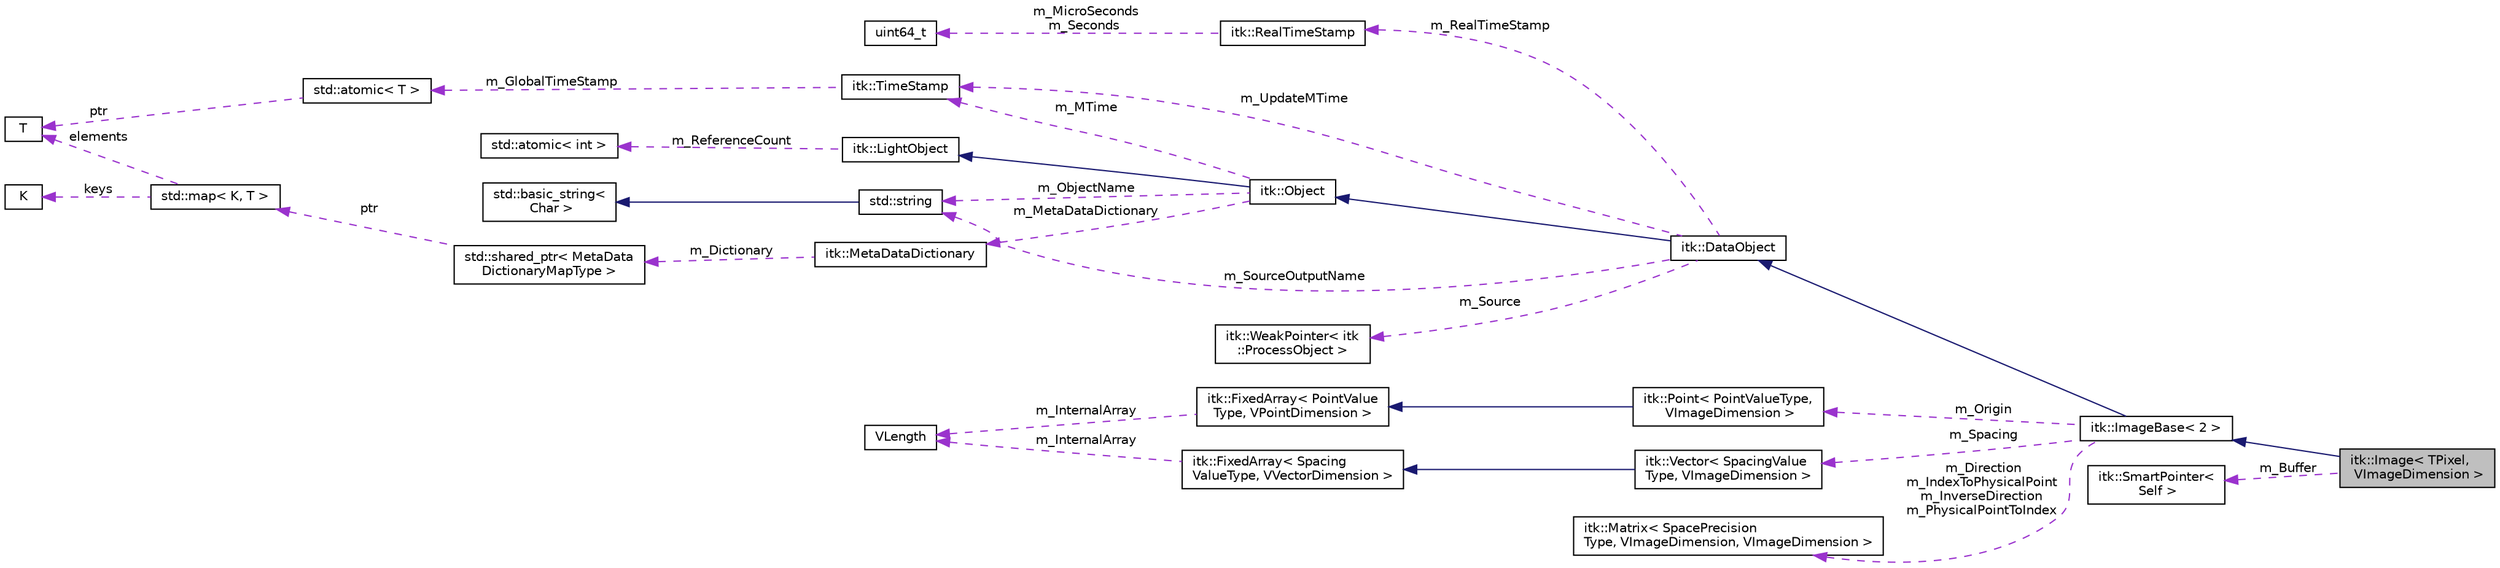 digraph "itk::Image&lt; TPixel, VImageDimension &gt;"
{
 // LATEX_PDF_SIZE
  edge [fontname="Helvetica",fontsize="10",labelfontname="Helvetica",labelfontsize="10"];
  node [fontname="Helvetica",fontsize="10",shape=record];
  rankdir="LR";
  Node1 [label="itk::Image\< TPixel,\l VImageDimension \>",height=0.2,width=0.4,color="black", fillcolor="grey75", style="filled", fontcolor="black",tooltip="Templated n-dimensional image class."];
  Node2 -> Node1 [dir="back",color="midnightblue",fontsize="10",style="solid",fontname="Helvetica"];
  Node2 [label="itk::ImageBase\< 2 \>",height=0.2,width=0.4,color="black", fillcolor="white", style="filled",URL="$classitk_1_1ImageBase.html",tooltip=" "];
  Node3 -> Node2 [dir="back",color="midnightblue",fontsize="10",style="solid",fontname="Helvetica"];
  Node3 [label="itk::DataObject",height=0.2,width=0.4,color="black", fillcolor="white", style="filled",URL="$classitk_1_1DataObject.html",tooltip="Base class for all data objects in ITK."];
  Node4 -> Node3 [dir="back",color="midnightblue",fontsize="10",style="solid",fontname="Helvetica"];
  Node4 [label="itk::Object",height=0.2,width=0.4,color="black", fillcolor="white", style="filled",URL="$classitk_1_1Object.html",tooltip="Base class for most ITK classes."];
  Node5 -> Node4 [dir="back",color="midnightblue",fontsize="10",style="solid",fontname="Helvetica"];
  Node5 [label="itk::LightObject",height=0.2,width=0.4,color="black", fillcolor="white", style="filled",URL="$classitk_1_1LightObject.html",tooltip="Light weight base class for most itk classes."];
  Node6 -> Node5 [dir="back",color="darkorchid3",fontsize="10",style="dashed",label=" m_ReferenceCount" ,fontname="Helvetica"];
  Node6 [label="std::atomic\< int \>",height=0.2,width=0.4,color="black", fillcolor="white", style="filled",tooltip=" "];
  Node7 -> Node4 [dir="back",color="darkorchid3",fontsize="10",style="dashed",label=" m_MTime" ,fontname="Helvetica"];
  Node7 [label="itk::TimeStamp",height=0.2,width=0.4,color="black", fillcolor="white", style="filled",URL="$classitk_1_1TimeStamp.html",tooltip="Generate a unique, increasing time value."];
  Node8 -> Node7 [dir="back",color="darkorchid3",fontsize="10",style="dashed",label=" m_GlobalTimeStamp" ,fontname="Helvetica"];
  Node8 [label="std::atomic\< T \>",height=0.2,width=0.4,color="black", fillcolor="white", style="filled",tooltip=" "];
  Node9 -> Node8 [dir="back",color="darkorchid3",fontsize="10",style="dashed",label=" ptr" ,fontname="Helvetica"];
  Node9 [label="T",height=0.2,width=0.4,color="black", fillcolor="white", style="filled",tooltip=" "];
  Node10 -> Node4 [dir="back",color="darkorchid3",fontsize="10",style="dashed",label=" m_MetaDataDictionary" ,fontname="Helvetica"];
  Node10 [label="itk::MetaDataDictionary",height=0.2,width=0.4,color="black", fillcolor="white", style="filled",URL="$classitk_1_1MetaDataDictionary.html",tooltip="Provides a mechanism for storing a collection of arbitrary data types."];
  Node11 -> Node10 [dir="back",color="darkorchid3",fontsize="10",style="dashed",label=" m_Dictionary" ,fontname="Helvetica"];
  Node11 [label="std::shared_ptr\< MetaData\lDictionaryMapType \>",height=0.2,width=0.4,color="black", fillcolor="white", style="filled",tooltip=" "];
  Node12 -> Node11 [dir="back",color="darkorchid3",fontsize="10",style="dashed",label=" ptr" ,fontname="Helvetica"];
  Node12 [label="std::map\< K, T \>",height=0.2,width=0.4,color="black", fillcolor="white", style="filled",tooltip=" "];
  Node13 -> Node12 [dir="back",color="darkorchid3",fontsize="10",style="dashed",label=" keys" ,fontname="Helvetica"];
  Node13 [label="K",height=0.2,width=0.4,color="black", fillcolor="white", style="filled",tooltip=" "];
  Node9 -> Node12 [dir="back",color="darkorchid3",fontsize="10",style="dashed",label=" elements" ,fontname="Helvetica"];
  Node14 -> Node4 [dir="back",color="darkorchid3",fontsize="10",style="dashed",label=" m_ObjectName" ,fontname="Helvetica"];
  Node14 [label="std::string",height=0.2,width=0.4,color="black", fillcolor="white", style="filled",tooltip=" "];
  Node15 -> Node14 [dir="back",color="midnightblue",fontsize="10",style="solid",fontname="Helvetica"];
  Node15 [label="std::basic_string\<\l Char \>",height=0.2,width=0.4,color="black", fillcolor="white", style="filled",tooltip=" "];
  Node16 -> Node3 [dir="back",color="darkorchid3",fontsize="10",style="dashed",label=" m_Source" ,fontname="Helvetica"];
  Node16 [label="itk::WeakPointer\< itk\l::ProcessObject \>",height=0.2,width=0.4,color="black", fillcolor="white", style="filled",URL="$classitk_1_1WeakPointer.html",tooltip=" "];
  Node14 -> Node3 [dir="back",color="darkorchid3",fontsize="10",style="dashed",label=" m_SourceOutputName" ,fontname="Helvetica"];
  Node7 -> Node3 [dir="back",color="darkorchid3",fontsize="10",style="dashed",label=" m_UpdateMTime" ,fontname="Helvetica"];
  Node17 -> Node3 [dir="back",color="darkorchid3",fontsize="10",style="dashed",label=" m_RealTimeStamp" ,fontname="Helvetica"];
  Node17 [label="itk::RealTimeStamp",height=0.2,width=0.4,color="black", fillcolor="white", style="filled",URL="$classitk_1_1RealTimeStamp.html",tooltip="The RealTimeStamp is a data structure for representing time with high precision and a large dynamic r..."];
  Node18 -> Node17 [dir="back",color="darkorchid3",fontsize="10",style="dashed",label=" m_MicroSeconds\nm_Seconds" ,fontname="Helvetica"];
  Node18 [label="uint64_t",height=0.2,width=0.4,color="black", fillcolor="white", style="filled",tooltip=" "];
  Node19 -> Node2 [dir="back",color="darkorchid3",fontsize="10",style="dashed",label=" m_Spacing" ,fontname="Helvetica"];
  Node19 [label="itk::Vector\< SpacingValue\lType, VImageDimension \>",height=0.2,width=0.4,color="black", fillcolor="white", style="filled",URL="$classitk_1_1Vector.html",tooltip=" "];
  Node20 -> Node19 [dir="back",color="midnightblue",fontsize="10",style="solid",fontname="Helvetica"];
  Node20 [label="itk::FixedArray\< Spacing\lValueType, VVectorDimension \>",height=0.2,width=0.4,color="black", fillcolor="white", style="filled",URL="$classitk_1_1FixedArray.html",tooltip=" "];
  Node21 -> Node20 [dir="back",color="darkorchid3",fontsize="10",style="dashed",label=" m_InternalArray" ,fontname="Helvetica"];
  Node21 [label="VLength",height=0.2,width=0.4,color="black", fillcolor="white", style="filled",URL="$classVLength.html",tooltip=" "];
  Node22 -> Node2 [dir="back",color="darkorchid3",fontsize="10",style="dashed",label=" m_Origin" ,fontname="Helvetica"];
  Node22 [label="itk::Point\< PointValueType,\l VImageDimension \>",height=0.2,width=0.4,color="black", fillcolor="white", style="filled",URL="$classitk_1_1Point.html",tooltip=" "];
  Node23 -> Node22 [dir="back",color="midnightblue",fontsize="10",style="solid",fontname="Helvetica"];
  Node23 [label="itk::FixedArray\< PointValue\lType, VPointDimension \>",height=0.2,width=0.4,color="black", fillcolor="white", style="filled",URL="$classitk_1_1FixedArray.html",tooltip=" "];
  Node21 -> Node23 [dir="back",color="darkorchid3",fontsize="10",style="dashed",label=" m_InternalArray" ,fontname="Helvetica"];
  Node24 -> Node2 [dir="back",color="darkorchid3",fontsize="10",style="dashed",label=" m_Direction\nm_IndexToPhysicalPoint\nm_InverseDirection\nm_PhysicalPointToIndex" ,fontname="Helvetica"];
  Node24 [label="itk::Matrix\< SpacePrecision\lType, VImageDimension, VImageDimension \>",height=0.2,width=0.4,color="black", fillcolor="white", style="filled",URL="$classitk_1_1Matrix.html",tooltip=" "];
  Node25 -> Node1 [dir="back",color="darkorchid3",fontsize="10",style="dashed",label=" m_Buffer" ,fontname="Helvetica"];
  Node25 [label="itk::SmartPointer\<\l Self \>",height=0.2,width=0.4,color="black", fillcolor="white", style="filled",URL="$classitk_1_1SmartPointer.html",tooltip=" "];
}

